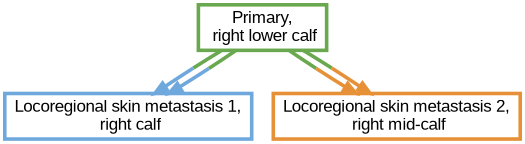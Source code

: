 digraph  {
dpi=600;size=3.5;
"Primary,\n right lower calf" [color="#6aa84f", fillcolor=white, fontname=Arial, penwidth="3.0", shape=box];
"Locoregional skin metastasis 1,\n right calf" [color="#6fa8dc", fillcolor=white, fontname=Arial, penwidth="3.0", shape=box];
"Locoregional skin metastasis 2,\n right mid-calf" [color="#e69138", fillcolor=white, fontname=Arial, penwidth="3.0", shape=box];
"Primary,\n right lower calf" -> "Locoregional skin metastasis 1,\n right calf"  [color="#6aa84f;0.5:#6fa8dc", key=0, penwidth=3];
"Primary,\n right lower calf" -> "Locoregional skin metastasis 1,\n right calf"  [color="#6aa84f;0.5:#6fa8dc", key=1, penwidth=3];
"Primary,\n right lower calf" -> "Locoregional skin metastasis 2,\n right mid-calf"  [color="#6aa84f;0.5:#e69138", key=0, penwidth=3];
"Primary,\n right lower calf" -> "Locoregional skin metastasis 2,\n right mid-calf"  [color="#6aa84f;0.5:#e69138", key=1, penwidth=3];
}
